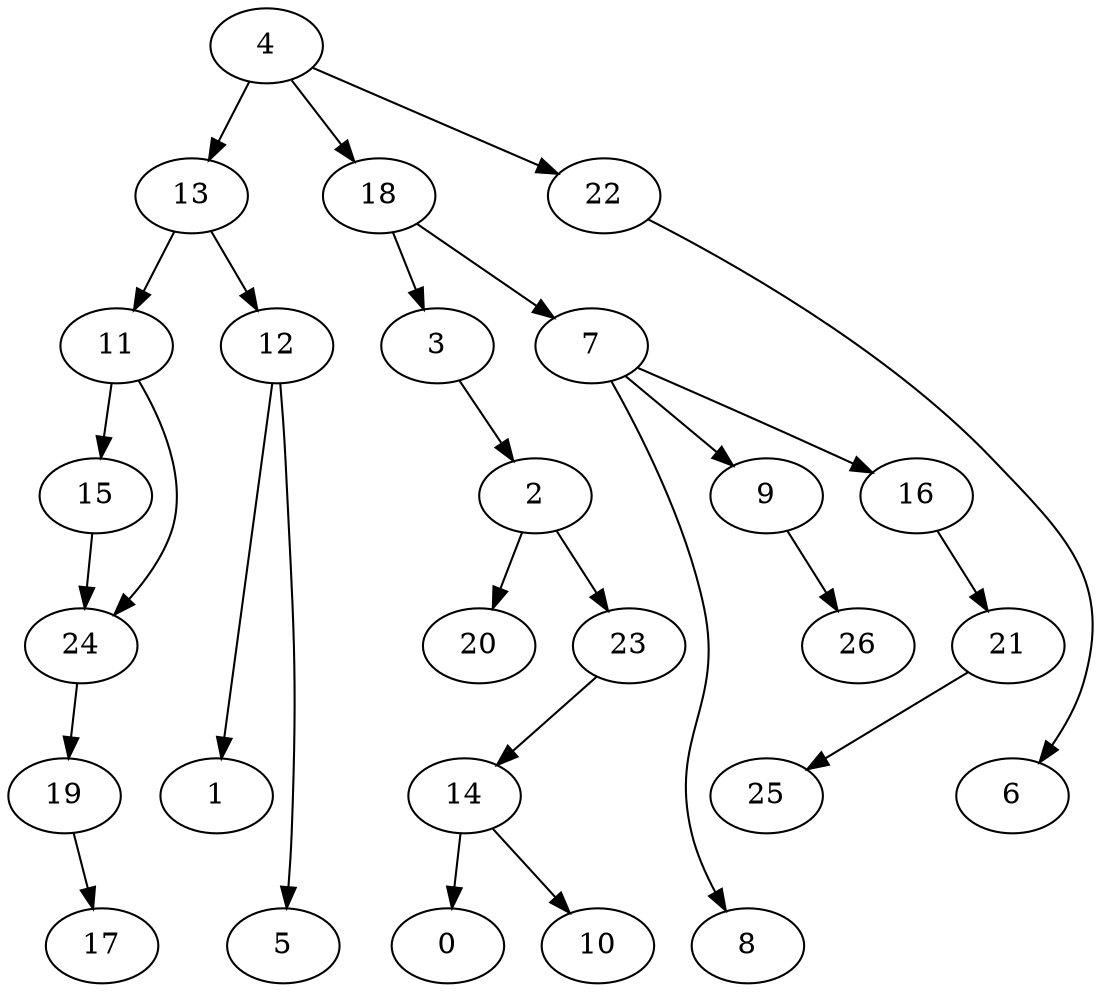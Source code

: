 digraph g {
0;
1;
2;
3;
4;
5;
6;
7;
8;
9;
10;
11;
12;
13;
14;
15;
16;
17;
18;
19;
20;
21;
22;
23;
24;
25;
26;
2 -> 23 [weight=0];
2 -> 20 [weight=0];
3 -> 2 [weight=0];
4 -> 22 [weight=0];
4 -> 13 [weight=0];
4 -> 18 [weight=0];
7 -> 8 [weight=0];
7 -> 9 [weight=0];
7 -> 16 [weight=0];
9 -> 26 [weight=0];
11 -> 24 [weight=0];
11 -> 15 [weight=0];
12 -> 1 [weight=0];
12 -> 5 [weight=0];
13 -> 12 [weight=0];
13 -> 11 [weight=0];
14 -> 0 [weight=0];
14 -> 10 [weight=0];
15 -> 24 [weight=0];
16 -> 21 [weight=0];
18 -> 3 [weight=0];
18 -> 7 [weight=0];
19 -> 17 [weight=0];
21 -> 25 [weight=0];
22 -> 6 [weight=0];
23 -> 14 [weight=0];
24 -> 19 [weight=0];
}
